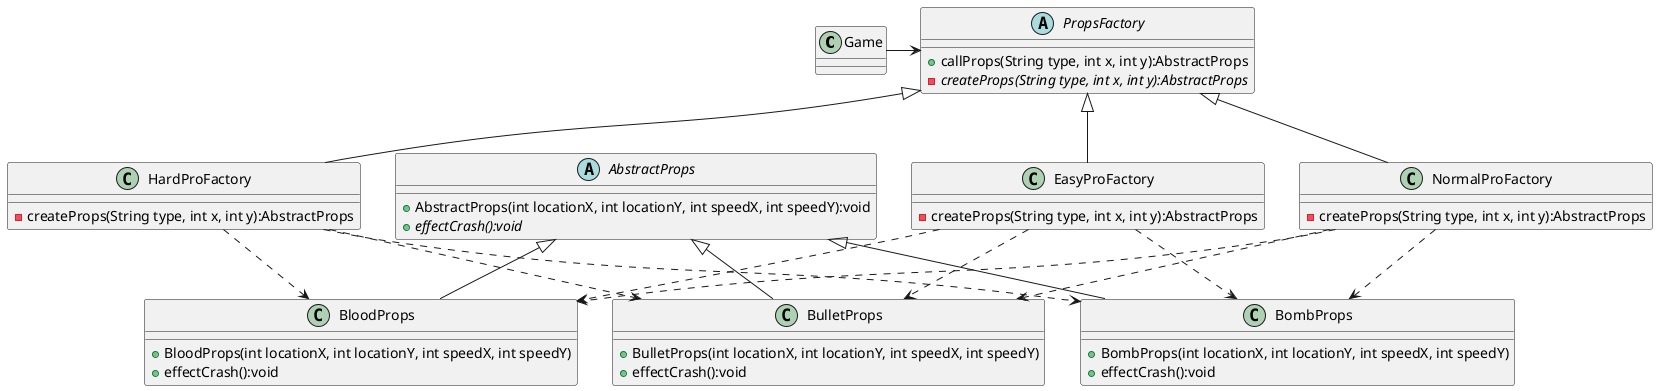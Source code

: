 @startuml
'https://plantuml.com/class-diagram
class Game{

}

abstract PropsFactory{
    + callProps(String type, int x, int y):AbstractProps
    - {abstract} createProps(String type, int x, int y):AbstractProps

}

class EasyProFactory{
    - createProps(String type, int x, int y):AbstractProps
}
class NormalProFactory {
    - createProps(String type, int x, int y):AbstractProps
}
class HardProFactory {
    - createProps(String type, int x, int y):AbstractProps
}

PropsFactory <|-- EasyProFactory
PropsFactory <|-- NormalProFactory
PropsFactory <|-- HardProFactory

Game -> PropsFactory 

AbstractProps <|-- BloodProps
AbstractProps <|-- BulletProps
AbstractProps <|-- BombProps

EasyProFactory..>BloodProps
EasyProFactory..>BulletProps
EasyProFactory..>BombProps

NormalProFactory..>BloodProps
NormalProFactory..>BulletProps
NormalProFactory..>BombProps

HardProFactory..>BloodProps
HardProFactory..>BulletProps
HardProFactory..>BombProps



abstract class AbstractProps{
    + AbstractProps(int locationX, int locationY, int speedX, int speedY):void
    +{abstract}effectCrash():void
}

class BloodProps
{
    + BloodProps(int locationX, int locationY, int speedX, int speedY)
    + effectCrash():void
}

class BulletProps
{
    + BulletProps(int locationX, int locationY, int speedX, int speedY)
    + effectCrash():void
}

class BombProps
{
    + BombProps(int locationX, int locationY, int speedX, int speedY)
    + effectCrash():void
}





@enduml